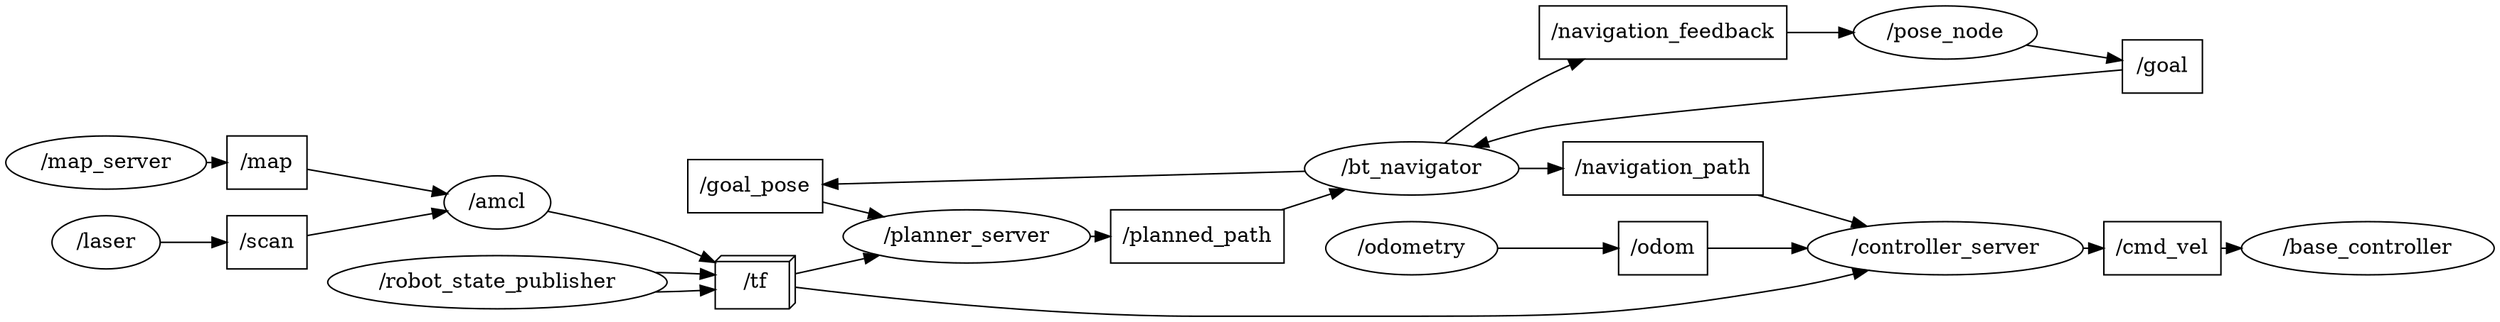 digraph graphname {
	graph [bb="0,0,1678.8,210",
		compound=True,
		rank=same,
		rankdir=LR,
		ranksep=0.2
	];
	node [label="\N"];
	t___goal_pose	[URL=topic_3A__goal_pose,
		height=0.5,
		label="/goal_pose",
		pos="505.47,88",
		shape=box,
		tooltip="topic:/goal_pose",
		width=1.2639];
	n___planner_server	[URL=__planner_server,
		height=0.5,
		label="/planner_server",
		pos="648.16,54",
		shape=ellipse,
		tooltip="/planner_server",
		width=2.3109];
	t___goal_pose -> n___planner_server	[edgetooltip="Subscription\nnode_name: /planner_server\ntopic_name: /goal_pose\nQoS settings\n- reliability: reliable\n- durability: volatile\n- lifespan: 9223372036854775807 ns\n- deadline: 9223372036854775807 ns\n- liveliness: automatic\n- liveliness_lease_duration: 9223372036854775807 ns\n- avoid_ros_namespace_conventions: False",
		penwidth=1,
		pos="e,592.06,67.316 550.98,77.242 560.87,74.854 571.54,72.274 582.06,69.733"];
	t___planned_path	[URL=topic_3A__planned_path,
		height=0.5,
		label="/planned_path",
		pos="803.85,54",
		shape=box,
		tooltip="topic:/planned_path",
		width=1.625];
	n___bt_navigator	[URL=__bt_navigator,
		height=0.5,
		label="/bt_navigator",
		pos="948.5,100",
		shape=ellipse,
		tooltip="/bt_navigator",
		width=2.004];
	t___planned_path -> n___bt_navigator	[edgetooltip="Subscription\nnode_name: /bt_navigator\ntopic_name: /planned_path\nQoS settings\n- reliability: reliable\n- durability: volatile\n- lifespan: 9223372036854775807 ns\n- deadline: 9223372036854775807 ns\n- liveliness: automatic\n- liveliness_lease_duration: 9223372036854775807 ns\n- avoid_ros_namespace_conventions: False",
		penwidth=1,
		pos="e,903.59,85.842 860.82,72.048 871.7,75.556 883.07,79.224 893.87,82.707"];
	t___cmd_vel	[URL=topic_3A__cmd_vel,
		height=0.5,
		label="/cmd_vel",
		pos="1455,46",
		shape=box,
		tooltip="topic:/cmd_vel",
		width=1.0972];
	n___base_controller	[URL=__base_controller,
		height=0.5,
		label="/base_controller",
		pos="1593.7,46",
		shape=ellipse,
		tooltip="/base_controller",
		width=2.3651];
	t___cmd_vel -> n___base_controller	[edgetooltip="Subscription\nnode_name: /base_controller\ntopic_name: /cmd_vel\nQoS settings\n- reliability: reliable\n- durability: volatile\n- lifespan: 9223372036854775807 ns\n- deadline: 9223372036854775807 ns\n- liveliness: automatic\n- liveliness_lease_duration: 9223372036854775807 ns\n- avoid_ros_namespace_conventions: False",
		penwidth=1,
		pos="e,1508.3,46 1494.8,46 1495.9,46 1497,46 1498.1,46"];
	t___map	[URL=topic_3A__map,
		height=0.5,
		label="/map",
		pos="176.19,104",
		shape=box,
		tooltip="topic:/map",
		width=0.75];
	n___amcl	[URL=__amcl,
		height=0.5,
		label="/amcl",
		pos="331.58,77",
		shape=ellipse,
		tooltip="/amcl",
		width=0.99297];
	t___map -> n___amcl	[edgetooltip="Subscription\nnode_name: /amcl\ntopic_name: /map\nQoS settings\n- reliability: reliable\n- durability: volatile\n- lifespan: 9223372036854775807 ns\n- deadline: 9223372036854775807 ns\n- liveliness: automatic\n- liveliness_lease_duration: 9223372036854775807 ns\n- avoid_ros_namespace_conventions: False",
		penwidth=1,
		pos="e,297.46,82.83 203.21,99.42 226.25,95.364 260.33,89.364 287.45,84.592"];
	t___odom	[URL=topic_3A__odom,
		height=0.5,
		label="/odom",
		pos="1118.1,46",
		shape=box,
		tooltip="topic:/odom",
		width=0.83333];
	n___controller_server	[URL=__controller_server,
		height=0.5,
		label="/controller_server",
		pos="1308.6,46",
		shape=ellipse,
		tooltip="/controller_server",
		width=2.5817];
	t___odom -> n___controller_server	[edgetooltip="Subscription\nnode_name: /controller_server\ntopic_name: /odom\nQoS settings\n- reliability: reliable\n- durability: volatile\n- lifespan: 9223372036854775807 ns\n- deadline: 9223372036854775807 ns\n- liveliness: automatic\n- liveliness_lease_duration: 9223372036854775807 ns\n- avoid_ros_namespace_conventions: False",
		penwidth=1,
		pos="e,1215.6,46 1148.2,46 1163.9,46 1184.5,46 1205.6,46"];
	t___navigation_path	[URL=topic_3A__navigation_path,
		height=0.5,
		label="/navigation_path",
		pos="1118.1,100",
		shape=box,
		tooltip="topic:/navigation_path",
		width=1.875];
	t___navigation_path -> n___controller_server	[edgetooltip="Subscription\nnode_name: /controller_server\ntopic_name: /navigation_path\nQoS settings\n- reliability: reliable\n- durability: volatile\n- lifespan: 9223372036854775807 ns\n- deadline: 9223372036854775807 ns\n- liveliness: automatic\n- liveliness_lease_duration: 9223372036854775807 ns\n- avoid_ros_namespace_conventions: False",
		penwidth=1,
		pos="e,1255.6,60.892 1182.2,81.944 1202.7,76.068 1225.4,69.555 1245.8,63.705"];
	t___navigation_feedback	[URL=topic_3A__navigation_feedback,
		height=0.5,
		label="/navigation_feedback",
		pos="1118.1,192",
		shape=box,
		tooltip="topic:/navigation_feedback",
		width=2.3194];
	n___pose_node	[URL=__pose_node,
		height=0.5,
		label="/pose_node",
		pos="1308.6,192",
		shape=ellipse,
		tooltip="/pose_node",
		width=1.7151];
	t___navigation_feedback -> n___pose_node	[edgetooltip="Subscription\nnode_name: /pose_node\ntopic_name: /navigation_feedback\nQoS settings\n- reliability: reliable\n- durability: volatile\n- lifespan: 9223372036854775807 ns\n- deadline: 9223372036854775807 ns\n- liveliness: automatic\n- liveliness_lease_duration: 9223372036854775807 ns\n- avoid_ros_namespace_conventions: False",
		penwidth=1,
		pos="e,1246.8,192 1201.8,192 1213.4,192 1225.2,192 1236.5,192"];
	t___goal	[URL=topic_3A__goal,
		height=0.5,
		label="/goal",
		pos="1455,169",
		shape=box,
		tooltip="topic:/goal",
		width=0.75];
	t___goal -> n___bt_navigator	[edgetooltip="Subscription\nnode_name: /bt_navigator\ntopic_name: /goal\nQoS settings\n- reliability: reliable\n- durability: volatile\n- lifespan: 9223372036854775807 ns\n- deadline: 9223372036854775807 ns\n- liveliness: automatic\n- liveliness_lease_duration: 9223372036854775807 ns\n- avoid_ros_namespace_conventions: False",
		penwidth=1,
		pos="e,990.18,114.79 1427.9,166.7 1342.2,159.11 1073.1,134.94 1034.6,127 1023.2,124.65 1011.2,121.36 999.91,117.88"];
	t___scan	[URL=topic_3A__scan,
		height=0.5,
		label="/scan",
		pos="176.19,50",
		shape=box,
		tooltip="topic:/scan",
		width=0.75];
	t___scan -> n___amcl	[edgetooltip="Subscription\nnode_name: /amcl\ntopic_name: /scan\nQoS settings\n- reliability: reliable\n- durability: volatile\n- lifespan: 9223372036854775807 ns\n- deadline: 9223372036854775807 ns\n- liveliness: automatic\n- liveliness_lease_duration: 9223372036854775807 ns\n- avoid_ros_namespace_conventions: False",
		penwidth=1,
		pos="e,297.46,71.17 203.21,54.58 226.25,58.636 260.33,64.636 287.45,69.408"];
	n_n__tf	[URL=topic_3A__tf,
		height=0.5,
		label="/tf",
		pos="505.47,23",
		shape=box3d,
		tooltip="topic:/tf",
		width=0.75];
	n_n__tf -> n___controller_server	[penwidth=1,
		pos="e,1256.5,31.066 532.58,19.606 584.15,13.208 702.73,7.1054e-15 802.85,0 802.85,0 802.85,0 949.5,0 1061.9,7.1054e-15 1090.7,0.83177 1201.6,19 1216.3,21.406 1232,24.871 1246.6,28.52"];
	n_n__tf -> n___planner_server	[penwidth=1,
		pos="e,589.09,41.205 532.6,28.758 545.76,31.658 562.4,35.323 578.88,38.955"];
	n___controller_server -> t___cmd_vel	[edgetooltip="Publisher\nnode_name: /controller_server\ntopic_name: /cmd_vel\nQoS settings\n- reliability: reliable\n- durability: volatile\n- lifespan: 9223372036854775807 ns\n- deadline: 9223372036854775807 ns\n- liveliness: automatic\n- liveliness_lease_duration: 9223372036854775807 ns\n- avoid_ros_namespace_conventions: False",
		penwidth=1,
		pos="e,1415.4,46 1401.9,46 1403,46 1404.2,46 1405.3,46"];
	n___planner_server -> t___planned_path	[edgetooltip="Publisher\nnode_name: /planner_server\ntopic_name: /planned_path\nQoS settings\n- reliability: reliable\n- durability: volatile\n- lifespan: 9223372036854775807 ns\n- deadline: 9223372036854775807 ns\n- liveliness: automatic\n- liveliness_lease_duration: 9223372036854775807 ns\n- avoid_ros_namespace_conventions: False",
		penwidth=1,
		pos="e,744.97,54 731.41,54 732.55,54 733.69,54 734.83,54"];
	n___amcl -> n_n__tf	[penwidth=1,
		pos="e,478.42,36.368 365.33,70.999 388.24,66.366 419.39,59.197 445.97,50 453.62,47.351 461.63,44.04 469.17,40.654"];
	n___robot_state_publisher	[URL=__robot_state_publisher,
		height=0.5,
		label="/robot_state_publisher",
		pos="331.58,23",
		shape=ellipse,
		tooltip="/robot_state_publisher",
		width=3.1775];
	n___robot_state_publisher -> n_n__tf	[penwidth=1,
		pos="e,478.47,17.998 438.5,16.415 449.13,16.593 459.32,16.916 468.39,17.383"];
	n___robot_state_publisher -> n_n__tf	[penwidth=1,
		pos="e,478.47,28.002 438.5,29.585 449.13,29.407 459.32,29.084 468.39,28.617"];
	n___bt_navigator -> t___goal_pose	[edgetooltip="Publisher\nnode_name: /bt_navigator\ntopic_name: /goal_pose\nQoS settings\n- reliability: reliable\n- durability: volatile\n- lifespan: 9223372036854775807 ns\n- deadline: 9223372036854775807 ns\n- liveliness: automatic\n- liveliness_lease_duration: 9223372036854775807 ns\n- avoid_ros_namespace_conventions: False",
		penwidth=1,
		pos="e,551.18,89.217 876.6,98.071 788.82,95.683 641.21,91.666 561.5,89.497"];
	n___bt_navigator -> t___navigation_path	[edgetooltip="Publisher\nnode_name: /bt_navigator\ntopic_name: /navigation_path\nQoS settings\n- reliability: reliable\n- durability: volatile\n- lifespan: 9223372036854775807 ns\n- deadline: 9223372036854775807 ns\n- liveliness: automatic\n- liveliness_lease_duration: 9223372036854775807 ns\n- avoid_ros_namespace_conventions: False",
		penwidth=1,
		pos="e,1050.6,100 1021.1,100 1027.5,100 1034,100 1040.5,100"];
	n___bt_navigator -> t___navigation_feedback	[edgetooltip="Publisher\nnode_name: /bt_navigator\ntopic_name: /navigation_feedback\nQoS settings\n- reliability: reliable\n- durability: volatile\n- lifespan: 9223372036854775807 ns\n- deadline: 9223372036854775807 ns\n- liveliness: automatic\n- liveliness_lease_duration: 9223372036854775807 ns\n- avoid_ros_namespace_conventions: False",
		penwidth=1,
		pos="e,1064.8,173.91 970.95,117.34 987.62,130.25 1011.7,147.7 1034.6,160 1041.2,163.49 1048.1,166.8 1055.2,169.88"];
	n___laser	[URL=__laser,
		height=0.5,
		label="/laser",
		pos="67.594,50",
		shape=ellipse,
		tooltip="/laser",
		width=1.011];
	n___laser -> t___scan	[edgetooltip="Publisher\nnode_name: /laser\ntopic_name: /scan\nQoS settings\n- reliability: reliable\n- durability: volatile\n- lifespan: 9223372036854775807 ns\n- deadline: 9223372036854775807 ns\n- liveliness: automatic\n- liveliness_lease_duration: 9223372036854775807 ns\n- avoid_ros_namespace_conventions: False",
		penwidth=1,
		pos="e,148.95,50 104.09,50 115.19,50 127.47,50 138.64,50"];
	n___map_server	[URL=__map_server,
		height=0.5,
		label="/map_server",
		pos="67.594,104",
		shape=ellipse,
		tooltip="/map_server",
		width=1.8776];
	n___map_server -> t___map	[edgetooltip="Publisher\nnode_name: /map_server\ntopic_name: /map\nQoS settings\n- reliability: reliable\n- durability: volatile\n- lifespan: 9223372036854775807 ns\n- deadline: 9223372036854775807 ns\n- liveliness: automatic\n- liveliness_lease_duration: 9223372036854775807 ns\n- avoid_ros_namespace_conventions: False",
		penwidth=1,
		pos="e,149.18,104 135.19,104 136.41,104 137.62,104 138.82,104"];
	n___pose_node -> t___goal	[edgetooltip="Publisher\nnode_name: /pose_node\ntopic_name: /goal\nQoS settings\n- reliability: reliable\n- durability: volatile\n- lifespan: 9223372036854775807 ns\n- deadline: 9223372036854775807 ns\n- liveliness: automatic\n- liveliness_lease_duration: 9223372036854775807 ns\n- avoid_ros_namespace_conventions: False",
		penwidth=1,
		pos="e,1427.7,173.19 1363.4,183.44 1381.4,180.56 1401.1,177.43 1417.5,174.82"];
	n___odometry	[URL=__odometry,
		height=0.5,
		label="/odometry",
		pos="948.5,46",
		shape=ellipse,
		tooltip="/odometry",
		width=1.6068];
	n___odometry -> t___odom	[edgetooltip="Publisher\nnode_name: /odometry\ntopic_name: /odom\nQoS settings\n- reliability: reliable\n- durability: volatile\n- lifespan: 9223372036854775807 ns\n- deadline: 9223372036854775807 ns\n- liveliness: automatic\n- liveliness_lease_duration: 9223372036854775807 ns\n- avoid_ros_namespace_conventions: False",
		penwidth=1,
		pos="e,1087.9,46 1006.7,46 1030.1,46 1056.5,46 1077.7,46"];
}
